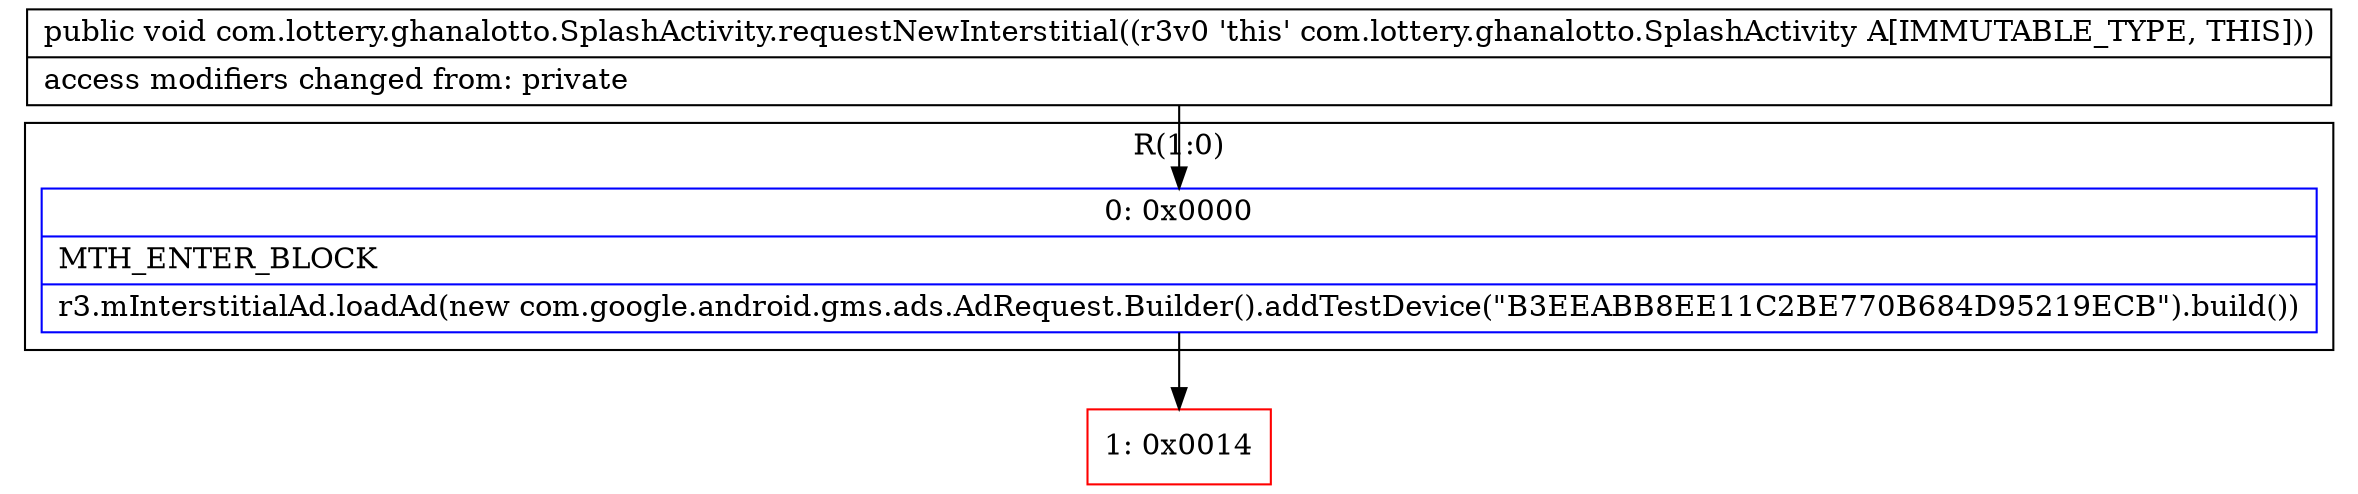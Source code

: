 digraph "CFG forcom.lottery.ghanalotto.SplashActivity.requestNewInterstitial()V" {
subgraph cluster_Region_931920302 {
label = "R(1:0)";
node [shape=record,color=blue];
Node_0 [shape=record,label="{0\:\ 0x0000|MTH_ENTER_BLOCK\l|r3.mInterstitialAd.loadAd(new com.google.android.gms.ads.AdRequest.Builder().addTestDevice(\"B3EEABB8EE11C2BE770B684D95219ECB\").build())\l}"];
}
Node_1 [shape=record,color=red,label="{1\:\ 0x0014}"];
MethodNode[shape=record,label="{public void com.lottery.ghanalotto.SplashActivity.requestNewInterstitial((r3v0 'this' com.lottery.ghanalotto.SplashActivity A[IMMUTABLE_TYPE, THIS]))  | access modifiers changed from: private\l}"];
MethodNode -> Node_0;
Node_0 -> Node_1;
}

